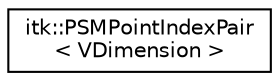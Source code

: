 digraph "Graphical Class Hierarchy"
{
  edge [fontname="Helvetica",fontsize="10",labelfontname="Helvetica",labelfontsize="10"];
  node [fontname="Helvetica",fontsize="10",shape=record];
  rankdir="LR";
  Node1 [label="itk::PSMPointIndexPair\l\< VDimension \>",height=0.2,width=0.4,color="black", fillcolor="white", style="filled",URL="$structitk_1_1_p_s_m_point_index_pair.html",tooltip="Struct containing a Point and an index value associated with a point. This object is used mainly by P..."];
}
